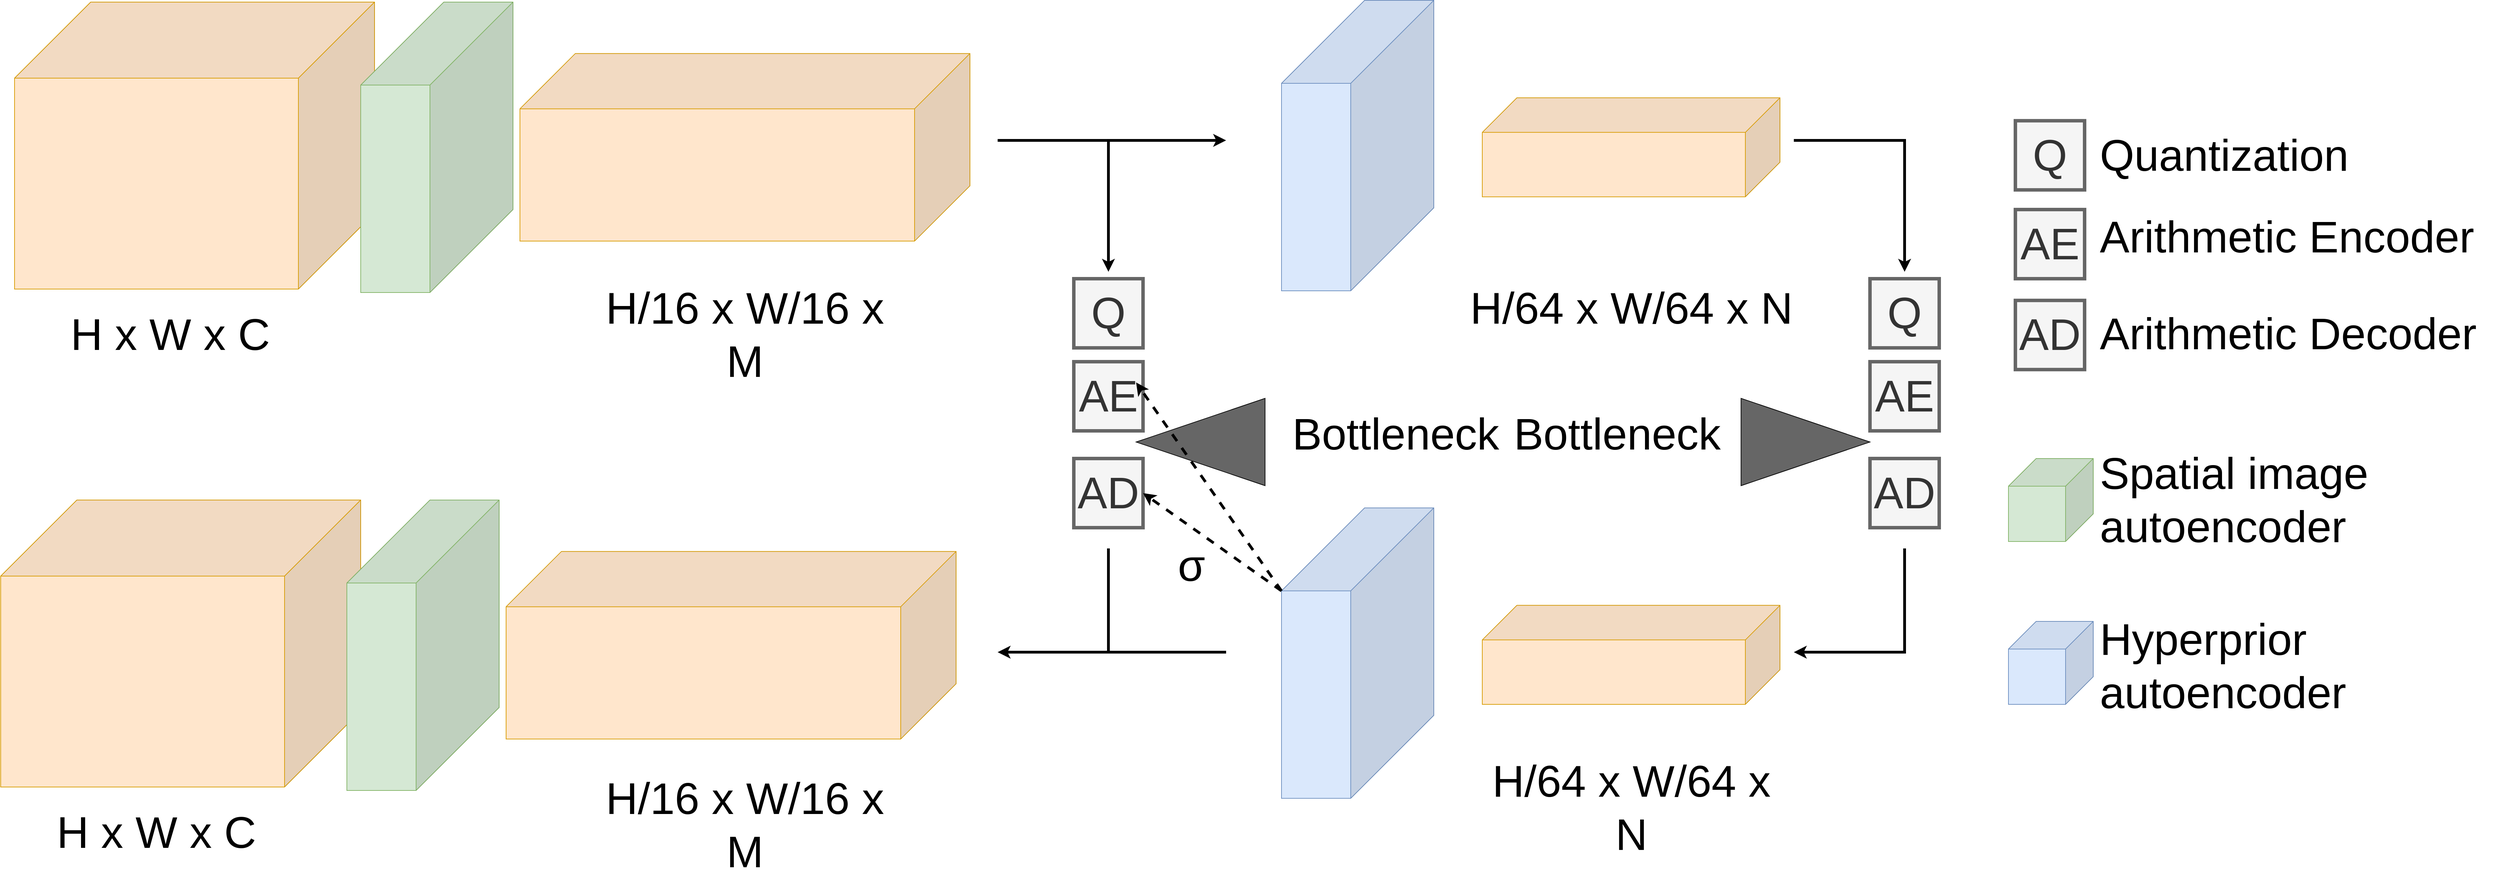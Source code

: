 <mxfile version="21.5.2" type="device">
  <diagram id="QJjx0-fPxzvcmYibJWj1" name="Page-1">
    <mxGraphModel dx="3980" dy="3007" grid="1" gridSize="10" guides="1" tooltips="1" connect="1" arrows="1" fold="1" page="0" pageScale="1" pageWidth="827" pageHeight="583" math="0" shadow="0">
      <root>
        <mxCell id="0" />
        <mxCell id="1" parent="0" />
        <mxCell id="1CuzqH8pf1TleUMOYyzA-1" value="" style="shape=cube;whiteSpace=wrap;html=1;boundedLbl=1;backgroundOutline=1;darkOpacity=0.05;darkOpacity2=0.1;size=110;direction=east;flipH=1;fillColor=#ffe6cc;strokeColor=#d79b00;aspect=fixed;fontSize=64;" parent="1" vertex="1">
          <mxGeometry x="900" y="-70" width="520" height="415" as="geometry" />
        </mxCell>
        <mxCell id="1CuzqH8pf1TleUMOYyzA-2" value="" style="shape=cube;whiteSpace=wrap;html=1;boundedLbl=1;backgroundOutline=1;darkOpacity=0.05;darkOpacity2=0.1;flipV=0;flipH=1;fillColor=#d5e8d4;strokeColor=#82b366;size=120;fontSize=64;" parent="1" vertex="1">
          <mxGeometry x="1400" y="-70" width="220" height="420" as="geometry" />
        </mxCell>
        <mxCell id="1CuzqH8pf1TleUMOYyzA-3" value="&lt;font style=&quot;font-size: 64px;&quot;&gt;H x W x C&lt;/font&gt;" style="text;html=1;strokeColor=none;fillColor=none;align=center;verticalAlign=middle;whiteSpace=wrap;rounded=0;fontSize=64;aspect=fixed;" parent="1" vertex="1">
          <mxGeometry x="970" y="361.39" width="309.5" height="100" as="geometry" />
        </mxCell>
        <mxCell id="1CuzqH8pf1TleUMOYyzA-4" value="" style="shape=cube;whiteSpace=wrap;html=1;boundedLbl=1;backgroundOutline=1;darkOpacity=0.05;darkOpacity2=0.1;size=80;direction=east;flipH=1;fillColor=#ffe6cc;strokeColor=#d79b00;fontSize=64;" parent="1" vertex="1">
          <mxGeometry x="1630" y="4.33" width="650" height="271.34" as="geometry" />
        </mxCell>
        <mxCell id="1CuzqH8pf1TleUMOYyzA-5" value="&lt;font style=&quot;font-size: 64px;&quot;&gt;H/16 x W/16 x M&lt;/font&gt;" style="text;html=1;strokeColor=none;fillColor=none;align=center;verticalAlign=middle;whiteSpace=wrap;rounded=0;fontSize=64;aspect=fixed;" parent="1" vertex="1">
          <mxGeometry x="1720" y="335.46" width="470" height="151.86" as="geometry" />
        </mxCell>
        <mxCell id="1CuzqH8pf1TleUMOYyzA-6" value="" style="endArrow=classic;html=1;rounded=0;strokeWidth=4;fontSize=64;" parent="1" edge="1">
          <mxGeometry width="50" height="50" relative="1" as="geometry">
            <mxPoint x="2320" y="130" as="sourcePoint" />
            <mxPoint x="2480" y="320" as="targetPoint" />
            <Array as="points">
              <mxPoint x="2480" y="130" />
            </Array>
          </mxGeometry>
        </mxCell>
        <mxCell id="1CuzqH8pf1TleUMOYyzA-7" value="" style="endArrow=classic;html=1;rounded=0;strokeWidth=4;fontSize=64;" parent="1" edge="1">
          <mxGeometry width="50" height="50" relative="1" as="geometry">
            <mxPoint x="2480" y="130" as="sourcePoint" />
            <mxPoint x="2650" y="130" as="targetPoint" />
          </mxGeometry>
        </mxCell>
        <mxCell id="1CuzqH8pf1TleUMOYyzA-9" value="" style="shape=cube;whiteSpace=wrap;html=1;boundedLbl=1;backgroundOutline=1;darkOpacity=0.05;darkOpacity2=0.1;flipV=0;flipH=1;fillColor=#dae8fc;strokeColor=#6c8ebf;size=120;fontSize=64;" parent="1" vertex="1">
          <mxGeometry x="2730" y="-72.5" width="220" height="420" as="geometry" />
        </mxCell>
        <mxCell id="1CuzqH8pf1TleUMOYyzA-10" value="" style="shape=cube;whiteSpace=wrap;html=1;boundedLbl=1;backgroundOutline=1;darkOpacity=0.05;darkOpacity2=0.1;size=50;direction=east;flipH=1;fillColor=#ffe6cc;strokeColor=#d79b00;fontSize=64;" parent="1" vertex="1">
          <mxGeometry x="3020" y="68.41" width="430" height="143.17" as="geometry" />
        </mxCell>
        <mxCell id="1CuzqH8pf1TleUMOYyzA-11" value="&lt;font style=&quot;font-size: 64px;&quot;&gt;H/64 x W/64 x N&lt;/font&gt;" style="text;html=1;strokeColor=none;fillColor=none;align=center;verticalAlign=middle;whiteSpace=wrap;rounded=0;fontSize=64;aspect=fixed;" parent="1" vertex="1">
          <mxGeometry x="2997.5" y="296.52" width="475" height="153.48" as="geometry" />
        </mxCell>
        <mxCell id="1CuzqH8pf1TleUMOYyzA-12" value="" style="endArrow=classic;html=1;rounded=0;strokeWidth=4;fontSize=64;" parent="1" edge="1">
          <mxGeometry width="50" height="50" relative="1" as="geometry">
            <mxPoint x="3470" y="130" as="sourcePoint" />
            <mxPoint x="3630" y="320" as="targetPoint" />
            <Array as="points">
              <mxPoint x="3630" y="130" />
            </Array>
          </mxGeometry>
        </mxCell>
        <mxCell id="1CuzqH8pf1TleUMOYyzA-13" value="&lt;font style=&quot;font-size: 64px;&quot;&gt;Q&lt;/font&gt;" style="whiteSpace=wrap;html=1;aspect=fixed;strokeWidth=5;fillColor=#f5f5f5;fontColor=#333333;strokeColor=#666666;fontSize=64;" parent="1" vertex="1">
          <mxGeometry x="2430" y="330" width="100" height="100" as="geometry" />
        </mxCell>
        <mxCell id="1CuzqH8pf1TleUMOYyzA-15" value="&lt;font style=&quot;font-size: 64px;&quot;&gt;AE&lt;/font&gt;" style="whiteSpace=wrap;html=1;aspect=fixed;strokeWidth=5;fillColor=#f5f5f5;fontColor=#333333;strokeColor=#666666;fontSize=64;" parent="1" vertex="1">
          <mxGeometry x="2430" y="450" width="100" height="100" as="geometry" />
        </mxCell>
        <mxCell id="1CuzqH8pf1TleUMOYyzA-20" value="" style="group;fontSize=64;" parent="1" vertex="1" connectable="0">
          <mxGeometry x="2520" y="420.0" width="470.62" height="281.25" as="geometry" />
        </mxCell>
        <mxCell id="1CuzqH8pf1TleUMOYyzA-17" value="" style="group;rotation=90;fontSize=64;" parent="1CuzqH8pf1TleUMOYyzA-20" vertex="1" connectable="0">
          <mxGeometry x="1.0" y="10.0" width="269.99" height="271.25" as="geometry" />
        </mxCell>
        <mxCell id="1CuzqH8pf1TleUMOYyzA-18" value="" style="triangle;whiteSpace=wrap;html=1;fontSize=64;rotation=180;fillColor=#666666;fillStyle=auto;gradientColor=none;" parent="1CuzqH8pf1TleUMOYyzA-17" vertex="1">
          <mxGeometry x="-1" y="73" width="186.25" height="126.25" as="geometry" />
        </mxCell>
        <mxCell id="1CuzqH8pf1TleUMOYyzA-21" value="&lt;font style=&quot;font-size: 64px;&quot;&gt;AD&lt;/font&gt;" style="whiteSpace=wrap;html=1;aspect=fixed;strokeWidth=5;fillColor=#f5f5f5;fontColor=#333333;strokeColor=#666666;fontSize=64;" parent="1" vertex="1">
          <mxGeometry x="2430" y="590" width="100" height="100" as="geometry" />
        </mxCell>
        <mxCell id="1CuzqH8pf1TleUMOYyzA-24" value="" style="group;flipH=1;fontSize=64;" parent="1" vertex="1" connectable="0">
          <mxGeometry x="3150" y="420.0" width="470.62" height="270.62" as="geometry" />
        </mxCell>
        <mxCell id="1CuzqH8pf1TleUMOYyzA-25" value="" style="group;rotation=-90;flipH=0;flipV=0;direction=east;fontSize=64;" parent="1CuzqH8pf1TleUMOYyzA-24" vertex="1" connectable="0">
          <mxGeometry x="160.01" y="-0.63" width="269.99" height="271.25" as="geometry" />
        </mxCell>
        <mxCell id="1CuzqH8pf1TleUMOYyzA-26" value="" style="triangle;whiteSpace=wrap;html=1;fontSize=64;rotation=0;fillColor=#666666;fillStyle=auto;gradientColor=none;" parent="1CuzqH8pf1TleUMOYyzA-25" vertex="1">
          <mxGeometry x="83.74" y="83.63" width="186.25" height="126.25" as="geometry" />
        </mxCell>
        <mxCell id="1CuzqH8pf1TleUMOYyzA-30" value="" style="shape=cube;whiteSpace=wrap;html=1;boundedLbl=1;backgroundOutline=1;darkOpacity=0.05;darkOpacity2=0.1;size=110;direction=east;flipH=1;fillColor=#ffe6cc;strokeColor=#d79b00;aspect=fixed;fontSize=64;" parent="1" vertex="1">
          <mxGeometry x="880" y="650" width="520" height="415" as="geometry" />
        </mxCell>
        <mxCell id="1CuzqH8pf1TleUMOYyzA-31" value="" style="shape=cube;whiteSpace=wrap;html=1;boundedLbl=1;backgroundOutline=1;darkOpacity=0.05;darkOpacity2=0.1;flipV=0;flipH=1;fillColor=#d5e8d4;strokeColor=#82b366;size=120;fontSize=64;" parent="1" vertex="1">
          <mxGeometry x="1380" y="650" width="220" height="420" as="geometry" />
        </mxCell>
        <mxCell id="1CuzqH8pf1TleUMOYyzA-32" value="&lt;font style=&quot;font-size: 64px;&quot;&gt;H x W x C&lt;/font&gt;" style="text;html=1;strokeColor=none;fillColor=none;align=center;verticalAlign=middle;whiteSpace=wrap;rounded=0;fontSize=64;aspect=fixed;" parent="1" vertex="1">
          <mxGeometry x="950" y="1081.39" width="309.5" height="100" as="geometry" />
        </mxCell>
        <mxCell id="1CuzqH8pf1TleUMOYyzA-33" value="" style="shape=cube;whiteSpace=wrap;html=1;boundedLbl=1;backgroundOutline=1;darkOpacity=0.05;darkOpacity2=0.1;size=80;direction=east;flipH=1;fillColor=#ffe6cc;strokeColor=#d79b00;fontSize=64;" parent="1" vertex="1">
          <mxGeometry x="1610" y="724.33" width="650" height="271.34" as="geometry" />
        </mxCell>
        <mxCell id="1CuzqH8pf1TleUMOYyzA-34" value="&lt;font style=&quot;font-size: 64px;&quot;&gt;H/16 x W/16 x M&lt;/font&gt;" style="text;html=1;strokeColor=none;fillColor=none;align=center;verticalAlign=middle;whiteSpace=wrap;rounded=0;fontSize=64;aspect=fixed;" parent="1" vertex="1">
          <mxGeometry x="1725" y="1045.69" width="460" height="148.62" as="geometry" />
        </mxCell>
        <mxCell id="1CuzqH8pf1TleUMOYyzA-35" value="" style="endArrow=classic;html=1;rounded=0;strokeWidth=4;fontSize=64;" parent="1" edge="1">
          <mxGeometry width="50" height="50" relative="1" as="geometry">
            <mxPoint x="2480" y="720" as="sourcePoint" />
            <mxPoint x="2320" y="870" as="targetPoint" />
            <Array as="points">
              <mxPoint x="2480" y="870" />
            </Array>
          </mxGeometry>
        </mxCell>
        <mxCell id="1CuzqH8pf1TleUMOYyzA-36" value="" style="shape=cube;whiteSpace=wrap;html=1;boundedLbl=1;backgroundOutline=1;darkOpacity=0.05;darkOpacity2=0.1;flipV=0;flipH=1;fillColor=#dae8fc;strokeColor=#6c8ebf;size=120;fontSize=64;" parent="1" vertex="1">
          <mxGeometry x="2730" y="661.39" width="220" height="420" as="geometry" />
        </mxCell>
        <mxCell id="1CuzqH8pf1TleUMOYyzA-37" value="" style="shape=cube;whiteSpace=wrap;html=1;boundedLbl=1;backgroundOutline=1;darkOpacity=0.05;darkOpacity2=0.1;size=50;direction=east;flipH=1;fillColor=#ffe6cc;strokeColor=#d79b00;fontSize=64;" parent="1" vertex="1">
          <mxGeometry x="3020" y="802.3" width="430" height="143.17" as="geometry" />
        </mxCell>
        <mxCell id="1CuzqH8pf1TleUMOYyzA-38" value="" style="endArrow=classic;html=1;rounded=0;strokeWidth=4;fontSize=64;" parent="1" edge="1">
          <mxGeometry width="50" height="50" relative="1" as="geometry">
            <mxPoint x="3630" y="720" as="sourcePoint" />
            <mxPoint x="3470" y="870" as="targetPoint" />
            <Array as="points">
              <mxPoint x="3630" y="870" />
            </Array>
          </mxGeometry>
        </mxCell>
        <mxCell id="1CuzqH8pf1TleUMOYyzA-39" value="" style="endArrow=none;html=1;rounded=0;strokeWidth=4;endFill=0;fontSize=64;" parent="1" edge="1">
          <mxGeometry width="50" height="50" relative="1" as="geometry">
            <mxPoint x="2650" y="869.96" as="sourcePoint" />
            <mxPoint x="2480" y="869.96" as="targetPoint" />
          </mxGeometry>
        </mxCell>
        <mxCell id="1CuzqH8pf1TleUMOYyzA-40" value="" style="endArrow=classic;dashed=1;html=1;rounded=0;strokeWidth=4;fontSize=64;entryX=1;entryY=0.5;entryDx=0;entryDy=0;endFill=1;exitX=0;exitY=0;exitDx=220;exitDy=120;exitPerimeter=0;" parent="1" source="1CuzqH8pf1TleUMOYyzA-36" target="1CuzqH8pf1TleUMOYyzA-21" edge="1">
          <mxGeometry width="50" height="50" relative="1" as="geometry">
            <mxPoint x="2700" y="740" as="sourcePoint" />
            <mxPoint x="2310" y="350" as="targetPoint" />
          </mxGeometry>
        </mxCell>
        <mxCell id="1CuzqH8pf1TleUMOYyzA-41" value="" style="endArrow=classic;dashed=1;html=1;rounded=0;strokeWidth=4;fontSize=64;endFill=1;exitX=0;exitY=0;exitDx=220;exitDy=120;exitPerimeter=0;" parent="1" source="1CuzqH8pf1TleUMOYyzA-36" edge="1">
          <mxGeometry width="50" height="50" relative="1" as="geometry">
            <mxPoint x="2690" y="740" as="sourcePoint" />
            <mxPoint x="2520" y="480" as="targetPoint" />
          </mxGeometry>
        </mxCell>
        <mxCell id="1CuzqH8pf1TleUMOYyzA-42" value="&lt;font style=&quot;font-size: 64px;&quot;&gt;σ&lt;/font&gt;" style="text;html=1;strokeColor=none;fillColor=none;align=center;verticalAlign=middle;whiteSpace=wrap;rounded=0;fontSize=64;" parent="1" vertex="1">
          <mxGeometry x="2570" y="730" width="60" height="30" as="geometry" />
        </mxCell>
        <mxCell id="1CuzqH8pf1TleUMOYyzA-43" value="&lt;font style=&quot;font-size: 64px;&quot;&gt;H/64 x W/64 x N&lt;/font&gt;" style="text;html=1;strokeColor=none;fillColor=none;align=center;verticalAlign=middle;whiteSpace=wrap;rounded=0;fontSize=64;aspect=fixed;" parent="1" vertex="1">
          <mxGeometry x="3002.5" y="1020.0" width="465" height="150.24" as="geometry" />
        </mxCell>
        <mxCell id="1CuzqH8pf1TleUMOYyzA-44" value="" style="group;fontStyle=0;fontSize=64;" parent="1" vertex="1" connectable="0">
          <mxGeometry x="3790" y="770" width="699" height="180.0" as="geometry" />
        </mxCell>
        <mxCell id="1CuzqH8pf1TleUMOYyzA-46" value="" style="group;fontStyle=0;fontSize=64;" parent="1CuzqH8pf1TleUMOYyzA-44" vertex="1" connectable="0">
          <mxGeometry x="-10" y="-180" width="619" height="120.0" as="geometry" />
        </mxCell>
        <mxCell id="1CuzqH8pf1TleUMOYyzA-47" value="" style="shape=cube;whiteSpace=wrap;html=1;boundedLbl=1;backgroundOutline=1;darkOpacity=0.05;darkOpacity2=0.1;size=40;direction=east;flipH=1;fillColor=#d5e8d4;strokeColor=#82b366;fontStyle=0;fontSize=64;" parent="1CuzqH8pf1TleUMOYyzA-46" vertex="1">
          <mxGeometry width="122.5" height="120" as="geometry" />
        </mxCell>
        <mxCell id="1CuzqH8pf1TleUMOYyzA-48" value="&lt;font style=&quot;font-size: 64px;&quot;&gt;Spatial image autoencoder&lt;/font&gt;" style="text;html=1;strokeColor=none;fillColor=none;align=left;verticalAlign=middle;whiteSpace=wrap;rounded=0;fontStyle=0;fontSize=64;" parent="1CuzqH8pf1TleUMOYyzA-46" vertex="1">
          <mxGeometry x="130" y="1.137e-13" width="469" height="120" as="geometry" />
        </mxCell>
        <mxCell id="1CuzqH8pf1TleUMOYyzA-49" value="" style="shape=cube;whiteSpace=wrap;html=1;boundedLbl=1;backgroundOutline=1;darkOpacity=0.05;darkOpacity2=0.1;size=40;direction=east;flipH=1;fillColor=#dae8fc;strokeColor=#6c8ebf;fontStyle=0;fontSize=64;" parent="1CuzqH8pf1TleUMOYyzA-44" vertex="1">
          <mxGeometry x="-10" y="55.47" width="122.5" height="120" as="geometry" />
        </mxCell>
        <mxCell id="1CuzqH8pf1TleUMOYyzA-45" value="&lt;font style=&quot;font-size: 64px;&quot;&gt;Hyperprior autoencoder&lt;/font&gt;" style="text;html=1;strokeColor=none;fillColor=none;align=left;verticalAlign=middle;whiteSpace=wrap;rounded=0;fontStyle=0;fontSize=64;" parent="1CuzqH8pf1TleUMOYyzA-44" vertex="1">
          <mxGeometry x="120" y="60.0" width="469" height="120" as="geometry" />
        </mxCell>
        <mxCell id="1CuzqH8pf1TleUMOYyzA-52" value="&lt;font style=&quot;font-size: 64px;&quot;&gt;Quantization&lt;/font&gt;" style="text;html=1;strokeColor=none;fillColor=none;align=left;verticalAlign=middle;whiteSpace=wrap;rounded=0;fontStyle=0;fontSize=64;" parent="1" vertex="1">
          <mxGeometry x="3910" y="91.58" width="380" height="120" as="geometry" />
        </mxCell>
        <mxCell id="1CuzqH8pf1TleUMOYyzA-55" value="&lt;font style=&quot;font-size: 64px;&quot;&gt;Arithmetic Encoder&lt;/font&gt;" style="text;html=1;strokeColor=none;fillColor=none;align=left;verticalAlign=middle;whiteSpace=wrap;rounded=0;fontStyle=0;fontSize=64;" parent="1" vertex="1">
          <mxGeometry x="3910" y="210" width="560" height="120" as="geometry" />
        </mxCell>
        <mxCell id="1CuzqH8pf1TleUMOYyzA-56" value="&lt;font style=&quot;font-size: 64px;&quot;&gt;Arithmetic Decoder&lt;/font&gt;" style="text;html=1;strokeColor=none;fillColor=none;align=left;verticalAlign=middle;whiteSpace=wrap;rounded=0;fontStyle=0;fontSize=64;" parent="1" vertex="1">
          <mxGeometry x="3910" y="350" width="570" height="120" as="geometry" />
        </mxCell>
        <mxCell id="1CuzqH8pf1TleUMOYyzA-27" value="&lt;font style=&quot;font-size: 64px;&quot;&gt;Bottleneck&lt;/font&gt;" style="text;html=1;strokeColor=none;fillColor=none;align=center;verticalAlign=middle;whiteSpace=wrap;rounded=0;fontSize=64;rotation=0;" parent="1" vertex="1">
          <mxGeometry x="3080" y="515" width="269.99" height="80" as="geometry" />
        </mxCell>
        <mxCell id="1CuzqH8pf1TleUMOYyzA-19" value="&lt;font style=&quot;font-size: 64px;&quot;&gt;Bottleneck&lt;/font&gt;" style="text;html=1;strokeColor=none;fillColor=none;align=center;verticalAlign=middle;whiteSpace=wrap;rounded=0;fontSize=64;rotation=0;" parent="1" vertex="1">
          <mxGeometry x="2760" y="515" width="269.99" height="80" as="geometry" />
        </mxCell>
        <mxCell id="puJyxezgtL6RtIbxl1zF-1" value="&lt;font style=&quot;font-size: 64px;&quot;&gt;Q&lt;/font&gt;" style="whiteSpace=wrap;html=1;aspect=fixed;strokeWidth=5;fillColor=#f5f5f5;fontColor=#333333;strokeColor=#666666;fontSize=64;" vertex="1" parent="1">
          <mxGeometry x="3580" y="330" width="100" height="100" as="geometry" />
        </mxCell>
        <mxCell id="puJyxezgtL6RtIbxl1zF-2" value="&lt;font style=&quot;font-size: 64px;&quot;&gt;AE&lt;/font&gt;" style="whiteSpace=wrap;html=1;aspect=fixed;strokeWidth=5;fillColor=#f5f5f5;fontColor=#333333;strokeColor=#666666;fontSize=64;" vertex="1" parent="1">
          <mxGeometry x="3580" y="450" width="100" height="100" as="geometry" />
        </mxCell>
        <mxCell id="puJyxezgtL6RtIbxl1zF-3" value="&lt;font style=&quot;font-size: 64px;&quot;&gt;AD&lt;/font&gt;" style="whiteSpace=wrap;html=1;aspect=fixed;strokeWidth=5;fillColor=#f5f5f5;fontColor=#333333;strokeColor=#666666;fontSize=64;" vertex="1" parent="1">
          <mxGeometry x="3580" y="590" width="100" height="100" as="geometry" />
        </mxCell>
        <mxCell id="puJyxezgtL6RtIbxl1zF-4" value="&lt;font style=&quot;font-size: 64px;&quot;&gt;Q&lt;/font&gt;" style="whiteSpace=wrap;html=1;aspect=fixed;strokeWidth=5;fillColor=#f5f5f5;fontColor=#333333;strokeColor=#666666;fontStyle=0;fontSize=64;" vertex="1" parent="1">
          <mxGeometry x="3790" y="101.58" width="100" height="100" as="geometry" />
        </mxCell>
        <mxCell id="puJyxezgtL6RtIbxl1zF-5" value="&lt;font style=&quot;font-size: 64px;&quot;&gt;AE&lt;/font&gt;" style="whiteSpace=wrap;html=1;aspect=fixed;strokeWidth=5;fillColor=#f5f5f5;fontColor=#333333;strokeColor=#666666;fontStyle=0;fontSize=64;" vertex="1" parent="1">
          <mxGeometry x="3790" y="230" width="100" height="100" as="geometry" />
        </mxCell>
        <mxCell id="puJyxezgtL6RtIbxl1zF-6" value="&lt;font style=&quot;font-size: 64px;&quot;&gt;AD&lt;/font&gt;" style="whiteSpace=wrap;html=1;aspect=fixed;strokeWidth=5;fillColor=#f5f5f5;fontColor=#333333;strokeColor=#666666;fontStyle=0;fontSize=64;" vertex="1" parent="1">
          <mxGeometry x="3790" y="361.39" width="100" height="100" as="geometry" />
        </mxCell>
      </root>
    </mxGraphModel>
  </diagram>
</mxfile>
